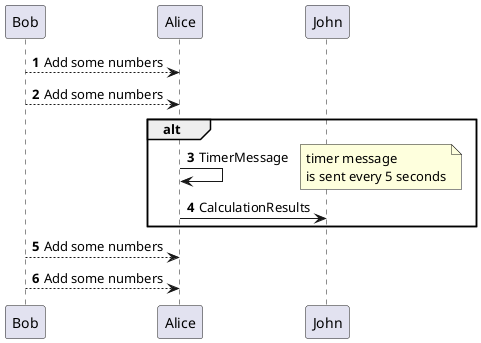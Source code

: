 @startuml

autonumber

Bob --> Alice: Add some numbers
Bob --> Alice: Add some numbers
alt
Alice -> Alice: TimerMessage
    note right
    timer message
    is sent every 5 seconds
    end note
Alice -> John: CalculationResults
end alt

Bob --> Alice: Add some numbers

Bob --> Alice: Add some numbers
@enduml
